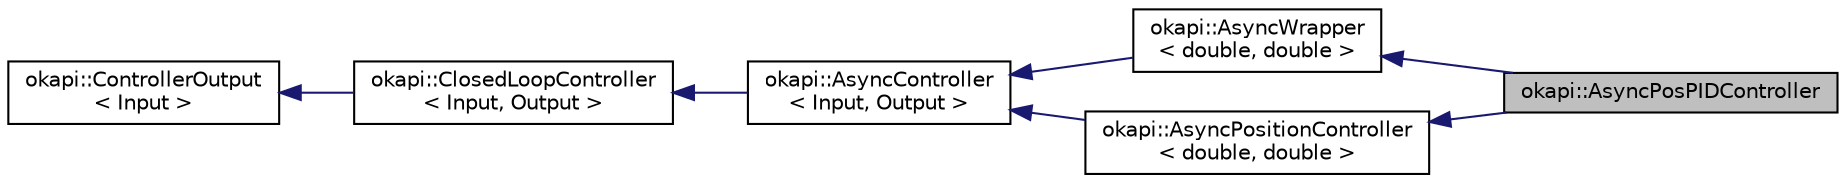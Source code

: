 digraph "okapi::AsyncPosPIDController"
{
 // LATEX_PDF_SIZE
  edge [fontname="Helvetica",fontsize="10",labelfontname="Helvetica",labelfontsize="10"];
  node [fontname="Helvetica",fontsize="10",shape=record];
  rankdir="LR";
  Node1 [label="okapi::AsyncPosPIDController",height=0.2,width=0.4,color="black", fillcolor="grey75", style="filled", fontcolor="black",tooltip=" "];
  Node2 -> Node1 [dir="back",color="midnightblue",fontsize="10",style="solid",fontname="Helvetica"];
  Node2 [label="okapi::AsyncWrapper\l\< double, double \>",height=0.2,width=0.4,color="black", fillcolor="white", style="filled",URL="$classokapi_1_1AsyncWrapper.html",tooltip=" "];
  Node3 -> Node2 [dir="back",color="midnightblue",fontsize="10",style="solid",fontname="Helvetica"];
  Node3 [label="okapi::AsyncController\l\< Input, Output \>",height=0.2,width=0.4,color="black", fillcolor="white", style="filled",URL="$classokapi_1_1AsyncController.html",tooltip=" "];
  Node4 -> Node3 [dir="back",color="midnightblue",fontsize="10",style="solid",fontname="Helvetica"];
  Node4 [label="okapi::ClosedLoopController\l\< Input, Output \>",height=0.2,width=0.4,color="black", fillcolor="white", style="filled",URL="$classokapi_1_1ClosedLoopController.html",tooltip=" "];
  Node5 -> Node4 [dir="back",color="midnightblue",fontsize="10",style="solid",fontname="Helvetica"];
  Node5 [label="okapi::ControllerOutput\l\< Input \>",height=0.2,width=0.4,color="black", fillcolor="white", style="filled",URL="$classokapi_1_1ControllerOutput.html",tooltip=" "];
  Node6 -> Node1 [dir="back",color="midnightblue",fontsize="10",style="solid",fontname="Helvetica"];
  Node6 [label="okapi::AsyncPositionController\l\< double, double \>",height=0.2,width=0.4,color="black", fillcolor="white", style="filled",URL="$classokapi_1_1AsyncPositionController.html",tooltip=" "];
  Node3 -> Node6 [dir="back",color="midnightblue",fontsize="10",style="solid",fontname="Helvetica"];
}

